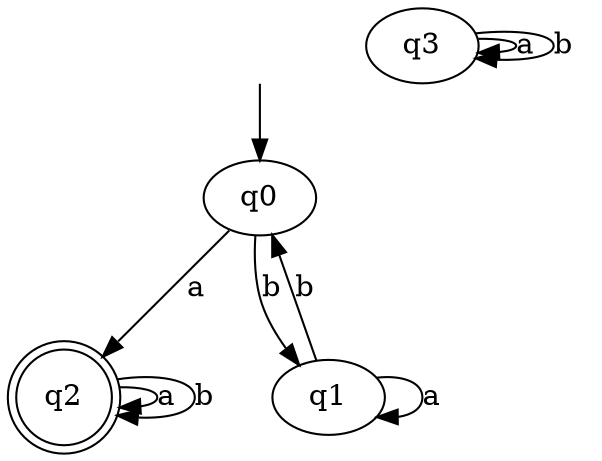 digraph {
	start [style = "invis"]
	start -> "q0"
	"q0"
	"q2" [shape=doublecircle]
	"q0" -> "q2"
[label = "a"]	"q1"
	"q0" -> "q1"
[label = "b"]	"q1" -> "q1"
[label = "a"]	"q1" -> "q0"
[label = "b"]	"q2" -> "q2"
[label = "a"]	"q2" -> "q2"
[label = "b"]	"q3"
	"q3" -> "q3"
[label = "a"]	"q3" -> "q3"
[label = "b"]}